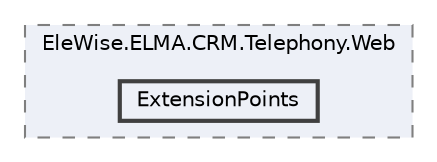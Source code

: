 digraph "Web/Modules/EleWise.ELMA.CRM.Telephony.Web/ExtensionPoints"
{
 // LATEX_PDF_SIZE
  bgcolor="transparent";
  edge [fontname=Helvetica,fontsize=10,labelfontname=Helvetica,labelfontsize=10];
  node [fontname=Helvetica,fontsize=10,shape=box,height=0.2,width=0.4];
  compound=true
  subgraph clusterdir_63c2ba1b2597c0d53c86bd5b9a482147 {
    graph [ bgcolor="#edf0f7", pencolor="grey50", label="EleWise.ELMA.CRM.Telephony.Web", fontname=Helvetica,fontsize=10 style="filled,dashed", URL="dir_63c2ba1b2597c0d53c86bd5b9a482147.html",tooltip=""]
  dir_094f0546a782a8ec1d6b4b2c198b60e1 [label="ExtensionPoints", fillcolor="#edf0f7", color="grey25", style="filled,bold", URL="dir_094f0546a782a8ec1d6b4b2c198b60e1.html",tooltip=""];
  }
}
